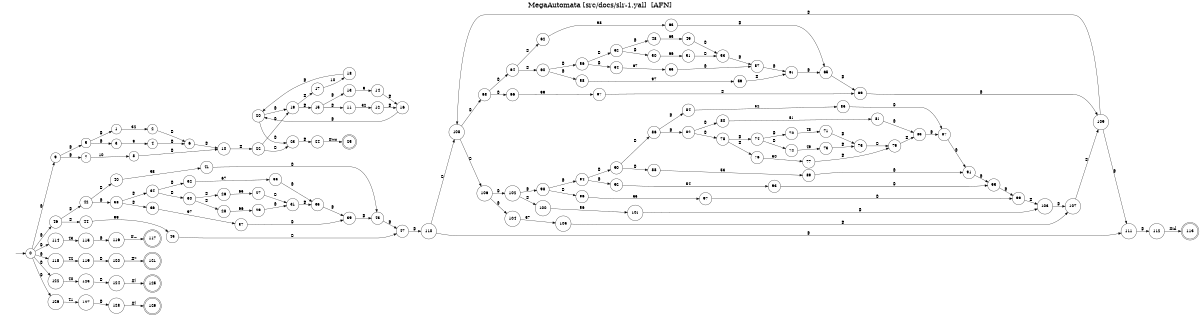 digraph "Resultado Automata AFN" {
	label = "MegaAutomata [src/docs/slr-1.yal]  [AFN]"
	labelloc  =  t
	fontsize  = 25
	rankdir=LR size="8,5"
	node [shape=doublecircle]
	25
	113
	117
	121
	125
	129
	node [shape=circle]
	0
	node [shape=none]
	""
	""-> 0 [label=""]
	node [shape=circle]
	1 -> 2[label="32"]
	3 -> 4[label="9"]
	5 -> 1[label="€"]
	5 -> 3[label="€"]
	2 -> 6[label="€"]
	4 -> 6[label="€"]
	7 -> 8[label="10"]
	9 -> 5[label="€"]
	9 -> 7[label="€"]
	6 -> 10[label="€"]
	8 -> 10[label="€"]
	11 -> 12[label="32"]
	13 -> 14[label="9"]
	15 -> 11[label="€"]
	15 -> 13[label="€"]
	12 -> 16[label="€"]
	14 -> 16[label="€"]
	17 -> 18[label="10"]
	19 -> 15[label="€"]
	19 -> 17[label="€"]
	16 -> 20[label="€"]
	18 -> 20[label="€"]
	20 -> 19[label="€"]
	22 -> 23[label="€"]
	22 -> 19[label="€"]
	20 -> 23[label="€"]
	10 -> 22[label="€"]
	24 -> 25[label="#ws"]
	23 -> 24[label="€"]
	0 -> 9[label="€"]
	26 -> 27[label="65"]
	28 -> 29[label="66"]
	30 -> 26[label="€"]
	30 -> 28[label="€"]
	27 -> 31[label="€"]
	29 -> 31[label="€"]
	32 -> 33[label="67"]
	34 -> 30[label="€"]
	34 -> 32[label="€"]
	31 -> 35[label="€"]
	33 -> 35[label="€"]
	36 -> 37[label="97"]
	38 -> 34[label="€"]
	38 -> 36[label="€"]
	35 -> 39[label="€"]
	37 -> 39[label="€"]
	40 -> 41[label="98"]
	42 -> 38[label="€"]
	42 -> 40[label="€"]
	39 -> 43[label="€"]
	41 -> 43[label="€"]
	44 -> 45[label="99"]
	46 -> 42[label="€"]
	46 -> 44[label="€"]
	43 -> 47[label="€"]
	45 -> 47[label="€"]
	48 -> 49[label="65"]
	50 -> 51[label="66"]
	52 -> 48[label="€"]
	52 -> 50[label="€"]
	49 -> 53[label="€"]
	51 -> 53[label="€"]
	54 -> 55[label="67"]
	56 -> 52[label="€"]
	56 -> 54[label="€"]
	53 -> 57[label="€"]
	55 -> 57[label="€"]
	58 -> 59[label="97"]
	60 -> 56[label="€"]
	60 -> 58[label="€"]
	57 -> 61[label="€"]
	59 -> 61[label="€"]
	62 -> 63[label="98"]
	64 -> 60[label="€"]
	64 -> 62[label="€"]
	61 -> 65[label="€"]
	63 -> 65[label="€"]
	66 -> 67[label="99"]
	68 -> 64[label="€"]
	68 -> 66[label="€"]
	65 -> 69[label="€"]
	67 -> 69[label="€"]
	70 -> 71[label="48"]
	72 -> 73[label="49"]
	74 -> 70[label="€"]
	74 -> 72[label="€"]
	71 -> 75[label="€"]
	73 -> 75[label="€"]
	76 -> 77[label="50"]
	78 -> 74[label="€"]
	78 -> 76[label="€"]
	75 -> 79[label="€"]
	77 -> 79[label="€"]
	80 -> 81[label="51"]
	82 -> 78[label="€"]
	82 -> 80[label="€"]
	79 -> 83[label="€"]
	81 -> 83[label="€"]
	84 -> 85[label="52"]
	86 -> 82[label="€"]
	86 -> 84[label="€"]
	83 -> 87[label="€"]
	85 -> 87[label="€"]
	88 -> 89[label="53"]
	90 -> 86[label="€"]
	90 -> 88[label="€"]
	87 -> 91[label="€"]
	89 -> 91[label="€"]
	92 -> 93[label="54"]
	94 -> 90[label="€"]
	94 -> 92[label="€"]
	91 -> 95[label="€"]
	93 -> 95[label="€"]
	96 -> 97[label="55"]
	98 -> 94[label="€"]
	98 -> 96[label="€"]
	95 -> 99[label="€"]
	97 -> 99[label="€"]
	100 -> 101[label="56"]
	102 -> 98[label="€"]
	102 -> 100[label="€"]
	99 -> 103[label="€"]
	101 -> 103[label="€"]
	104 -> 105[label="57"]
	106 -> 102[label="€"]
	106 -> 104[label="€"]
	103 -> 107[label="€"]
	105 -> 107[label="€"]
	108 -> 68[label="€"]
	108 -> 106[label="€"]
	69 -> 109[label="€"]
	107 -> 109[label="€"]
	109 -> 108[label="€"]
	110 -> 111[label="€"]
	110 -> 108[label="€"]
	109 -> 111[label="€"]
	47 -> 110[label="€"]
	112 -> 113[label="#id"]
	111 -> 112[label="€"]
	0 -> 46[label="€"]
	114 -> 115[label="43"]
	116 -> 117[label="#+"]
	115 -> 116[label="€"]
	0 -> 114[label="€"]
	118 -> 119[label="42"]
	120 -> 121[label="#*"]
	119 -> 120[label="€"]
	0 -> 118[label="€"]
	122 -> 123[label="40"]
	124 -> 125[label="#("]
	123 -> 124[label="€"]
	0 -> 122[label="€"]
	126 -> 127[label="41"]
	128 -> 129[label="#)"]
	127 -> 128[label="€"]
	0 -> 126[label="€"]
}